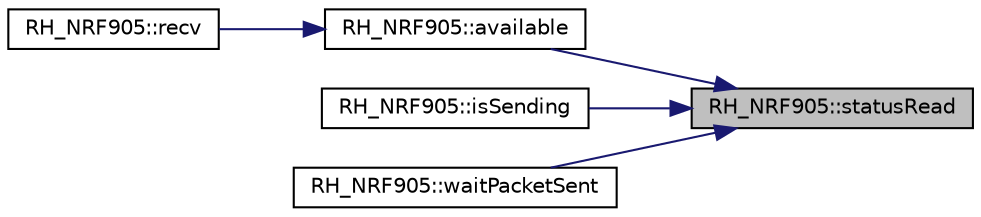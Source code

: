 digraph "RH_NRF905::statusRead"
{
 // LATEX_PDF_SIZE
  edge [fontname="Helvetica",fontsize="10",labelfontname="Helvetica",labelfontsize="10"];
  node [fontname="Helvetica",fontsize="10",shape=record];
  rankdir="RL";
  Node1 [label="RH_NRF905::statusRead",height=0.2,width=0.4,color="black", fillcolor="grey75", style="filled", fontcolor="black",tooltip=" "];
  Node1 -> Node2 [dir="back",color="midnightblue",fontsize="10",style="solid",fontname="Helvetica"];
  Node2 [label="RH_NRF905::available",height=0.2,width=0.4,color="black", fillcolor="white", style="filled",URL="$class_r_h___n_r_f905.html#a0a8f025cae612a1f0b88dd92c62066fb",tooltip=" "];
  Node2 -> Node3 [dir="back",color="midnightblue",fontsize="10",style="solid",fontname="Helvetica"];
  Node3 [label="RH_NRF905::recv",height=0.2,width=0.4,color="black", fillcolor="white", style="filled",URL="$class_r_h___n_r_f905.html#a8dfcb14595404b3254253f3f0367b9ff",tooltip=" "];
  Node1 -> Node4 [dir="back",color="midnightblue",fontsize="10",style="solid",fontname="Helvetica"];
  Node4 [label="RH_NRF905::isSending",height=0.2,width=0.4,color="black", fillcolor="white", style="filled",URL="$class_r_h___n_r_f905.html#adf2b33099bacbadbf25caf9ef6ab8eaa",tooltip=" "];
  Node1 -> Node5 [dir="back",color="midnightblue",fontsize="10",style="solid",fontname="Helvetica"];
  Node5 [label="RH_NRF905::waitPacketSent",height=0.2,width=0.4,color="black", fillcolor="white", style="filled",URL="$class_r_h___n_r_f905.html#a34749209b3fc10473935493d98ccb56f",tooltip=" "];
}

